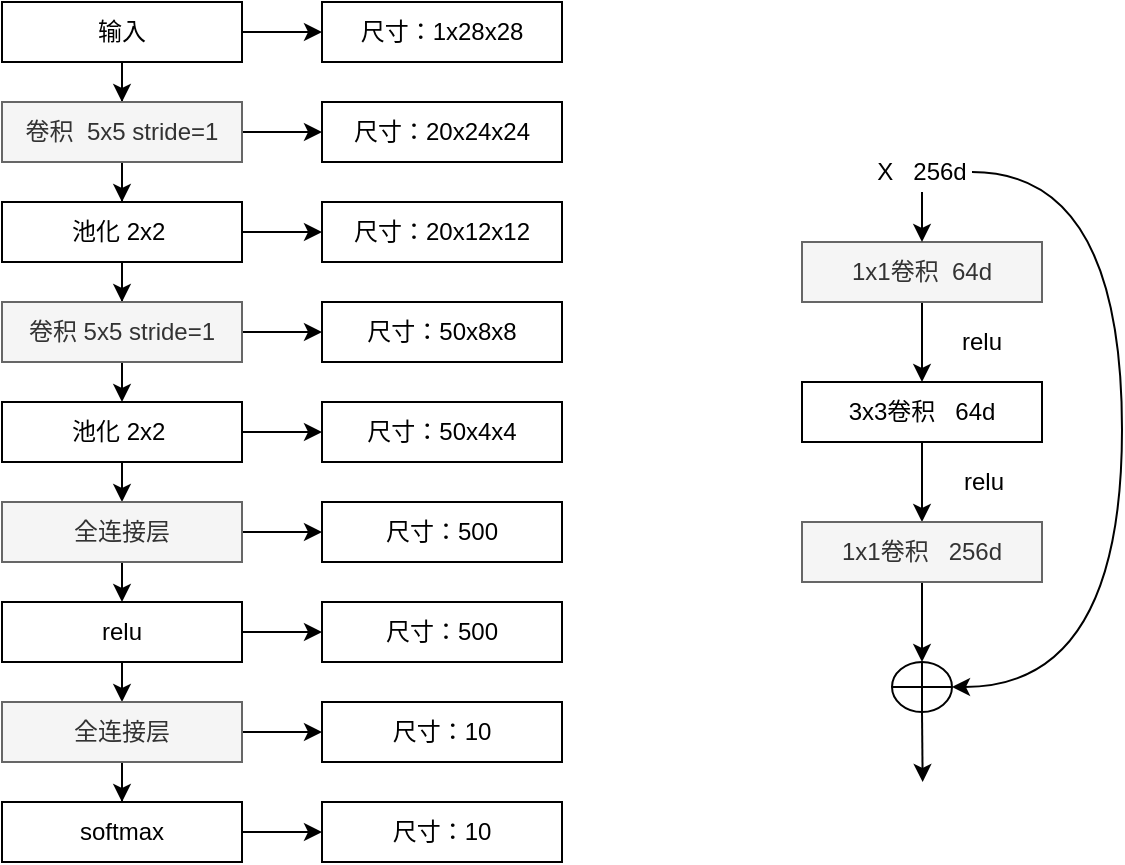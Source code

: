 <mxfile version="12.0.2" type="github" pages="1"><diagram id="Jv6r33zYGF2Rb9vyygm1" name="Page-1"><mxGraphModel dx="814" dy="416" grid="0" gridSize="10" guides="1" tooltips="1" connect="1" arrows="1" fold="1" page="1" pageScale="1" pageWidth="827" pageHeight="1169" math="0" shadow="0"><root><mxCell id="0"/><mxCell id="1" parent="0"/><mxCell id="UWHb1gSEd2qKCNZupmxi-3" value="" style="edgeStyle=orthogonalEdgeStyle;rounded=0;orthogonalLoop=1;jettySize=auto;html=1;" parent="1" source="UWHb1gSEd2qKCNZupmxi-1" target="UWHb1gSEd2qKCNZupmxi-2" edge="1"><mxGeometry relative="1" as="geometry"/></mxCell><mxCell id="UWHb1gSEd2qKCNZupmxi-23" value="" style="edgeStyle=orthogonalEdgeStyle;rounded=0;orthogonalLoop=1;jettySize=auto;html=1;" parent="1" source="UWHb1gSEd2qKCNZupmxi-1" target="UWHb1gSEd2qKCNZupmxi-22" edge="1"><mxGeometry relative="1" as="geometry"/></mxCell><mxCell id="UWHb1gSEd2qKCNZupmxi-1" value="输入" style="rounded=0;whiteSpace=wrap;html=1;" parent="1" vertex="1"><mxGeometry x="160" y="80" width="120" height="30" as="geometry"/></mxCell><mxCell id="UWHb1gSEd2qKCNZupmxi-22" value="尺寸：1x28x28" style="rounded=0;whiteSpace=wrap;html=1;" parent="1" vertex="1"><mxGeometry x="320" y="80" width="120" height="30" as="geometry"/></mxCell><mxCell id="UWHb1gSEd2qKCNZupmxi-7" value="" style="edgeStyle=orthogonalEdgeStyle;rounded=0;orthogonalLoop=1;jettySize=auto;html=1;" parent="1" source="UWHb1gSEd2qKCNZupmxi-2" target="UWHb1gSEd2qKCNZupmxi-6" edge="1"><mxGeometry relative="1" as="geometry"/></mxCell><mxCell id="UWHb1gSEd2qKCNZupmxi-27" value="" style="edgeStyle=orthogonalEdgeStyle;rounded=0;orthogonalLoop=1;jettySize=auto;html=1;" parent="1" source="UWHb1gSEd2qKCNZupmxi-2" target="UWHb1gSEd2qKCNZupmxi-26" edge="1"><mxGeometry relative="1" as="geometry"/></mxCell><mxCell id="UWHb1gSEd2qKCNZupmxi-2" value="卷积&amp;nbsp; 5x5 stride=1" style="rounded=0;whiteSpace=wrap;html=1;fillColor=#f5f5f5;strokeColor=#666666;fontColor=#333333;" parent="1" vertex="1"><mxGeometry x="160" y="130" width="120" height="30" as="geometry"/></mxCell><mxCell id="UWHb1gSEd2qKCNZupmxi-26" value="尺寸：20x24x24" style="rounded=0;whiteSpace=wrap;html=1;" parent="1" vertex="1"><mxGeometry x="320" y="130" width="120" height="30" as="geometry"/></mxCell><mxCell id="UWHb1gSEd2qKCNZupmxi-9" value="" style="edgeStyle=orthogonalEdgeStyle;rounded=0;orthogonalLoop=1;jettySize=auto;html=1;" parent="1" source="UWHb1gSEd2qKCNZupmxi-6" target="UWHb1gSEd2qKCNZupmxi-8" edge="1"><mxGeometry relative="1" as="geometry"/></mxCell><mxCell id="UWHb1gSEd2qKCNZupmxi-29" value="" style="edgeStyle=orthogonalEdgeStyle;rounded=0;orthogonalLoop=1;jettySize=auto;html=1;" parent="1" source="UWHb1gSEd2qKCNZupmxi-6" target="UWHb1gSEd2qKCNZupmxi-28" edge="1"><mxGeometry relative="1" as="geometry"/></mxCell><mxCell id="UWHb1gSEd2qKCNZupmxi-6" value="池化 2x2&amp;nbsp;" style="rounded=0;whiteSpace=wrap;html=1;" parent="1" vertex="1"><mxGeometry x="160" y="180" width="120" height="30" as="geometry"/></mxCell><mxCell id="UWHb1gSEd2qKCNZupmxi-28" value="尺寸：20x12x12" style="rounded=0;whiteSpace=wrap;html=1;" parent="1" vertex="1"><mxGeometry x="320" y="180" width="120" height="30" as="geometry"/></mxCell><mxCell id="UWHb1gSEd2qKCNZupmxi-11" style="edgeStyle=orthogonalEdgeStyle;rounded=0;orthogonalLoop=1;jettySize=auto;html=1;exitX=0.5;exitY=1;exitDx=0;exitDy=0;entryX=0.5;entryY=0;entryDx=0;entryDy=0;" parent="1" source="UWHb1gSEd2qKCNZupmxi-8" target="UWHb1gSEd2qKCNZupmxi-10" edge="1"><mxGeometry relative="1" as="geometry"/></mxCell><mxCell id="UWHb1gSEd2qKCNZupmxi-31" value="" style="edgeStyle=orthogonalEdgeStyle;rounded=0;orthogonalLoop=1;jettySize=auto;html=1;" parent="1" source="UWHb1gSEd2qKCNZupmxi-8" target="UWHb1gSEd2qKCNZupmxi-30" edge="1"><mxGeometry relative="1" as="geometry"/></mxCell><mxCell id="UWHb1gSEd2qKCNZupmxi-8" value="卷积&amp;nbsp;5x5 stride=1" style="rounded=0;whiteSpace=wrap;html=1;fillColor=#f5f5f5;strokeColor=#666666;fontColor=#333333;" parent="1" vertex="1"><mxGeometry x="160" y="230" width="120" height="30" as="geometry"/></mxCell><mxCell id="UWHb1gSEd2qKCNZupmxi-30" value="尺寸：50x8x8" style="rounded=0;whiteSpace=wrap;html=1;" parent="1" vertex="1"><mxGeometry x="320" y="230" width="120" height="30" as="geometry"/></mxCell><mxCell id="UWHb1gSEd2qKCNZupmxi-21" style="edgeStyle=orthogonalEdgeStyle;rounded=0;orthogonalLoop=1;jettySize=auto;html=1;exitX=0.5;exitY=1;exitDx=0;exitDy=0;entryX=0.5;entryY=0;entryDx=0;entryDy=0;" parent="1" source="UWHb1gSEd2qKCNZupmxi-10" target="UWHb1gSEd2qKCNZupmxi-12" edge="1"><mxGeometry relative="1" as="geometry"/></mxCell><mxCell id="UWHb1gSEd2qKCNZupmxi-33" value="" style="edgeStyle=orthogonalEdgeStyle;rounded=0;orthogonalLoop=1;jettySize=auto;html=1;" parent="1" source="UWHb1gSEd2qKCNZupmxi-10" target="UWHb1gSEd2qKCNZupmxi-32" edge="1"><mxGeometry relative="1" as="geometry"/></mxCell><mxCell id="UWHb1gSEd2qKCNZupmxi-10" value="池化 2x2&amp;nbsp;" style="rounded=0;whiteSpace=wrap;html=1;" parent="1" vertex="1"><mxGeometry x="160" y="280" width="120" height="30" as="geometry"/></mxCell><mxCell id="UWHb1gSEd2qKCNZupmxi-32" value="尺寸：50x4x4" style="rounded=0;whiteSpace=wrap;html=1;" parent="1" vertex="1"><mxGeometry x="320" y="280" width="120" height="30" as="geometry"/></mxCell><mxCell id="UWHb1gSEd2qKCNZupmxi-20" style="edgeStyle=orthogonalEdgeStyle;rounded=0;orthogonalLoop=1;jettySize=auto;html=1;exitX=0.5;exitY=1;exitDx=0;exitDy=0;entryX=0.5;entryY=0;entryDx=0;entryDy=0;" parent="1" source="UWHb1gSEd2qKCNZupmxi-12" target="UWHb1gSEd2qKCNZupmxi-13" edge="1"><mxGeometry relative="1" as="geometry"/></mxCell><mxCell id="UWHb1gSEd2qKCNZupmxi-35" value="" style="edgeStyle=orthogonalEdgeStyle;rounded=0;orthogonalLoop=1;jettySize=auto;html=1;" parent="1" source="UWHb1gSEd2qKCNZupmxi-12" target="UWHb1gSEd2qKCNZupmxi-34" edge="1"><mxGeometry relative="1" as="geometry"/></mxCell><mxCell id="UWHb1gSEd2qKCNZupmxi-12" value="全连接层" style="rounded=0;whiteSpace=wrap;html=1;fillColor=#f5f5f5;strokeColor=#666666;fontColor=#333333;" parent="1" vertex="1"><mxGeometry x="160" y="330" width="120" height="30" as="geometry"/></mxCell><mxCell id="UWHb1gSEd2qKCNZupmxi-34" value="尺寸：500" style="rounded=0;whiteSpace=wrap;html=1;" parent="1" vertex="1"><mxGeometry x="320" y="330" width="120" height="30" as="geometry"/></mxCell><mxCell id="UWHb1gSEd2qKCNZupmxi-17" style="edgeStyle=orthogonalEdgeStyle;rounded=0;orthogonalLoop=1;jettySize=auto;html=1;exitX=0.5;exitY=1;exitDx=0;exitDy=0;entryX=0.5;entryY=0;entryDx=0;entryDy=0;" parent="1" source="UWHb1gSEd2qKCNZupmxi-13" target="UWHb1gSEd2qKCNZupmxi-14" edge="1"><mxGeometry relative="1" as="geometry"/></mxCell><mxCell id="UWHb1gSEd2qKCNZupmxi-39" value="" style="edgeStyle=orthogonalEdgeStyle;rounded=0;orthogonalLoop=1;jettySize=auto;html=1;" parent="1" source="UWHb1gSEd2qKCNZupmxi-13" target="UWHb1gSEd2qKCNZupmxi-38" edge="1"><mxGeometry relative="1" as="geometry"/></mxCell><mxCell id="UWHb1gSEd2qKCNZupmxi-13" value="relu" style="rounded=0;whiteSpace=wrap;html=1;" parent="1" vertex="1"><mxGeometry x="160" y="380" width="120" height="30" as="geometry"/></mxCell><mxCell id="UWHb1gSEd2qKCNZupmxi-38" value="尺寸：500" style="rounded=0;whiteSpace=wrap;html=1;" parent="1" vertex="1"><mxGeometry x="320" y="380" width="120" height="30" as="geometry"/></mxCell><mxCell id="UWHb1gSEd2qKCNZupmxi-16" value="" style="edgeStyle=orthogonalEdgeStyle;rounded=0;orthogonalLoop=1;jettySize=auto;html=1;entryX=0.5;entryY=0;entryDx=0;entryDy=0;" parent="1" source="UWHb1gSEd2qKCNZupmxi-14" target="UWHb1gSEd2qKCNZupmxi-15" edge="1"><mxGeometry relative="1" as="geometry"><mxPoint x="220" y="500" as="targetPoint"/></mxGeometry></mxCell><mxCell id="UWHb1gSEd2qKCNZupmxi-37" value="" style="edgeStyle=orthogonalEdgeStyle;rounded=0;orthogonalLoop=1;jettySize=auto;html=1;" parent="1" source="UWHb1gSEd2qKCNZupmxi-14" target="UWHb1gSEd2qKCNZupmxi-36" edge="1"><mxGeometry relative="1" as="geometry"/></mxCell><mxCell id="UWHb1gSEd2qKCNZupmxi-14" value="全连接层" style="rounded=0;whiteSpace=wrap;html=1;fillColor=#f5f5f5;strokeColor=#666666;fontColor=#333333;" parent="1" vertex="1"><mxGeometry x="160" y="430" width="120" height="30" as="geometry"/></mxCell><mxCell id="UWHb1gSEd2qKCNZupmxi-36" value="尺寸：10" style="rounded=0;whiteSpace=wrap;html=1;" parent="1" vertex="1"><mxGeometry x="320" y="430" width="120" height="30" as="geometry"/></mxCell><mxCell id="UWHb1gSEd2qKCNZupmxi-41" value="" style="edgeStyle=orthogonalEdgeStyle;rounded=0;orthogonalLoop=1;jettySize=auto;html=1;" parent="1" source="UWHb1gSEd2qKCNZupmxi-15" target="UWHb1gSEd2qKCNZupmxi-40" edge="1"><mxGeometry relative="1" as="geometry"/></mxCell><mxCell id="UWHb1gSEd2qKCNZupmxi-15" value="softmax" style="rounded=0;whiteSpace=wrap;html=1;" parent="1" vertex="1"><mxGeometry x="160" y="480" width="120" height="30" as="geometry"/></mxCell><mxCell id="UWHb1gSEd2qKCNZupmxi-40" value="尺寸：10" style="rounded=0;whiteSpace=wrap;html=1;" parent="1" vertex="1"><mxGeometry x="320" y="480" width="120" height="30" as="geometry"/></mxCell><mxCell id="UWHb1gSEd2qKCNZupmxi-48" style="edgeStyle=orthogonalEdgeStyle;rounded=0;orthogonalLoop=1;jettySize=auto;html=1;exitX=0.5;exitY=1;exitDx=0;exitDy=0;entryX=0.5;entryY=0;entryDx=0;entryDy=0;" parent="1" source="UWHb1gSEd2qKCNZupmxi-42" target="UWHb1gSEd2qKCNZupmxi-43" edge="1"><mxGeometry relative="1" as="geometry"/></mxCell><mxCell id="UWHb1gSEd2qKCNZupmxi-42" value="1x1卷积&amp;nbsp; 64d" style="rounded=0;whiteSpace=wrap;html=1;fillColor=#f5f5f5;strokeColor=#666666;fontColor=#333333;" parent="1" vertex="1"><mxGeometry x="560" y="200" width="120" height="30" as="geometry"/></mxCell><mxCell id="UWHb1gSEd2qKCNZupmxi-49" style="edgeStyle=orthogonalEdgeStyle;rounded=0;orthogonalLoop=1;jettySize=auto;html=1;exitX=0.5;exitY=1;exitDx=0;exitDy=0;entryX=0.5;entryY=0;entryDx=0;entryDy=0;" parent="1" source="UWHb1gSEd2qKCNZupmxi-43" target="UWHb1gSEd2qKCNZupmxi-44" edge="1"><mxGeometry relative="1" as="geometry"/></mxCell><mxCell id="UWHb1gSEd2qKCNZupmxi-43" value="3x3卷积&amp;nbsp; &amp;nbsp;64d" style="rounded=0;whiteSpace=wrap;html=1;" parent="1" vertex="1"><mxGeometry x="560" y="270" width="120" height="30" as="geometry"/></mxCell><mxCell id="UWHb1gSEd2qKCNZupmxi-52" style="edgeStyle=orthogonalEdgeStyle;rounded=0;orthogonalLoop=1;jettySize=auto;html=1;exitX=0.5;exitY=1;exitDx=0;exitDy=0;entryX=0.5;entryY=0;entryDx=0;entryDy=0;" parent="1" source="UWHb1gSEd2qKCNZupmxi-44" target="UWHb1gSEd2qKCNZupmxi-51" edge="1"><mxGeometry relative="1" as="geometry"/></mxCell><mxCell id="UWHb1gSEd2qKCNZupmxi-44" value="1x1卷积&amp;nbsp; &amp;nbsp;256d" style="rounded=0;whiteSpace=wrap;html=1;fillColor=#f5f5f5;strokeColor=#666666;fontColor=#333333;" parent="1" vertex="1"><mxGeometry x="560" y="340" width="120" height="30" as="geometry"/></mxCell><mxCell id="UWHb1gSEd2qKCNZupmxi-47" style="edgeStyle=orthogonalEdgeStyle;rounded=0;orthogonalLoop=1;jettySize=auto;html=1;exitX=0.5;exitY=1;exitDx=0;exitDy=0;entryX=0.5;entryY=0;entryDx=0;entryDy=0;" parent="1" source="UWHb1gSEd2qKCNZupmxi-46" target="UWHb1gSEd2qKCNZupmxi-42" edge="1"><mxGeometry relative="1" as="geometry"/></mxCell><mxCell id="UWHb1gSEd2qKCNZupmxi-58" style="edgeStyle=orthogonalEdgeStyle;curved=1;orthogonalLoop=1;jettySize=auto;html=1;exitX=1;exitY=0.5;exitDx=0;exitDy=0;entryX=1;entryY=0.5;entryDx=0;entryDy=0;" parent="1" source="UWHb1gSEd2qKCNZupmxi-46" target="UWHb1gSEd2qKCNZupmxi-51" edge="1"><mxGeometry relative="1" as="geometry"><Array as="points"><mxPoint x="720" y="165"/><mxPoint x="720" y="423"/></Array></mxGeometry></mxCell><mxCell id="UWHb1gSEd2qKCNZupmxi-46" value="X&amp;nbsp; &amp;nbsp;256d" style="text;html=1;strokeColor=none;fillColor=none;align=center;verticalAlign=middle;whiteSpace=wrap;rounded=0;" parent="1" vertex="1"><mxGeometry x="595" y="155" width="50" height="20" as="geometry"/></mxCell><mxCell id="UWHb1gSEd2qKCNZupmxi-56" style="edgeStyle=orthogonalEdgeStyle;curved=1;orthogonalLoop=1;jettySize=auto;html=1;exitX=0.5;exitY=1;exitDx=0;exitDy=0;" parent="1" source="UWHb1gSEd2qKCNZupmxi-51" edge="1"><mxGeometry relative="1" as="geometry"><mxPoint x="620.333" y="470" as="targetPoint"/></mxGeometry></mxCell><mxCell id="UWHb1gSEd2qKCNZupmxi-51" value="" style="shape=orEllipse;perimeter=ellipsePerimeter;whiteSpace=wrap;html=1;backgroundOutline=1;" parent="1" vertex="1"><mxGeometry x="605" y="410" width="30" height="25" as="geometry"/></mxCell><mxCell id="UWHb1gSEd2qKCNZupmxi-54" value="relu" style="text;html=1;strokeColor=none;fillColor=none;align=center;verticalAlign=middle;whiteSpace=wrap;rounded=0;" parent="1" vertex="1"><mxGeometry x="630" y="240" width="40" height="20" as="geometry"/></mxCell><mxCell id="UWHb1gSEd2qKCNZupmxi-55" value="relu" style="text;html=1;strokeColor=none;fillColor=none;align=center;verticalAlign=middle;whiteSpace=wrap;rounded=0;" parent="1" vertex="1"><mxGeometry x="631" y="310" width="40" height="20" as="geometry"/></mxCell></root></mxGraphModel></diagram></mxfile>